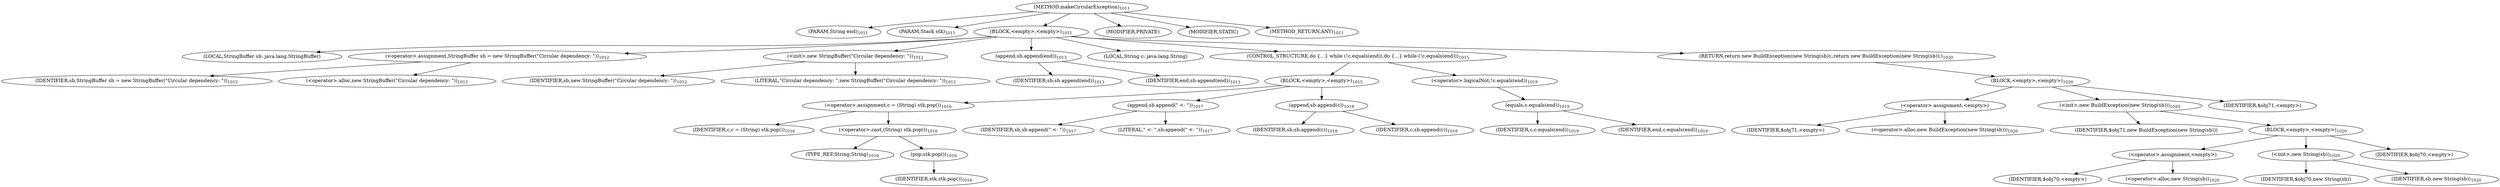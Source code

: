 digraph "makeCircularException" {  
"2900" [label = <(METHOD,makeCircularException)<SUB>1011</SUB>> ]
"2901" [label = <(PARAM,String end)<SUB>1011</SUB>> ]
"2902" [label = <(PARAM,Stack stk)<SUB>1011</SUB>> ]
"2903" [label = <(BLOCK,&lt;empty&gt;,&lt;empty&gt;)<SUB>1011</SUB>> ]
"148" [label = <(LOCAL,StringBuffer sb: java.lang.StringBuffer)> ]
"2904" [label = <(&lt;operator&gt;.assignment,StringBuffer sb = new StringBuffer(&quot;Circular dependency: &quot;))<SUB>1012</SUB>> ]
"2905" [label = <(IDENTIFIER,sb,StringBuffer sb = new StringBuffer(&quot;Circular dependency: &quot;))<SUB>1012</SUB>> ]
"2906" [label = <(&lt;operator&gt;.alloc,new StringBuffer(&quot;Circular dependency: &quot;))<SUB>1012</SUB>> ]
"2907" [label = <(&lt;init&gt;,new StringBuffer(&quot;Circular dependency: &quot;))<SUB>1012</SUB>> ]
"147" [label = <(IDENTIFIER,sb,new StringBuffer(&quot;Circular dependency: &quot;))<SUB>1012</SUB>> ]
"2908" [label = <(LITERAL,&quot;Circular dependency: &quot;,new StringBuffer(&quot;Circular dependency: &quot;))<SUB>1012</SUB>> ]
"2909" [label = <(append,sb.append(end))<SUB>1013</SUB>> ]
"2910" [label = <(IDENTIFIER,sb,sb.append(end))<SUB>1013</SUB>> ]
"2911" [label = <(IDENTIFIER,end,sb.append(end))<SUB>1013</SUB>> ]
"2912" [label = <(LOCAL,String c: java.lang.String)> ]
"2913" [label = <(CONTROL_STRUCTURE,do {...} while (!c.equals(end)),do {...} while (!c.equals(end)))<SUB>1015</SUB>> ]
"2914" [label = <(BLOCK,&lt;empty&gt;,&lt;empty&gt;)<SUB>1015</SUB>> ]
"2915" [label = <(&lt;operator&gt;.assignment,c = (String) stk.pop())<SUB>1016</SUB>> ]
"2916" [label = <(IDENTIFIER,c,c = (String) stk.pop())<SUB>1016</SUB>> ]
"2917" [label = <(&lt;operator&gt;.cast,(String) stk.pop())<SUB>1016</SUB>> ]
"2918" [label = <(TYPE_REF,String,String)<SUB>1016</SUB>> ]
"2919" [label = <(pop,stk.pop())<SUB>1016</SUB>> ]
"2920" [label = <(IDENTIFIER,stk,stk.pop())<SUB>1016</SUB>> ]
"2921" [label = <(append,sb.append(&quot; &lt;- &quot;))<SUB>1017</SUB>> ]
"2922" [label = <(IDENTIFIER,sb,sb.append(&quot; &lt;- &quot;))<SUB>1017</SUB>> ]
"2923" [label = <(LITERAL,&quot; &lt;- &quot;,sb.append(&quot; &lt;- &quot;))<SUB>1017</SUB>> ]
"2924" [label = <(append,sb.append(c))<SUB>1018</SUB>> ]
"2925" [label = <(IDENTIFIER,sb,sb.append(c))<SUB>1018</SUB>> ]
"2926" [label = <(IDENTIFIER,c,sb.append(c))<SUB>1018</SUB>> ]
"2927" [label = <(&lt;operator&gt;.logicalNot,!c.equals(end))<SUB>1019</SUB>> ]
"2928" [label = <(equals,c.equals(end))<SUB>1019</SUB>> ]
"2929" [label = <(IDENTIFIER,c,c.equals(end))<SUB>1019</SUB>> ]
"2930" [label = <(IDENTIFIER,end,c.equals(end))<SUB>1019</SUB>> ]
"2931" [label = <(RETURN,return new BuildException(new String(sb));,return new BuildException(new String(sb));)<SUB>1020</SUB>> ]
"2932" [label = <(BLOCK,&lt;empty&gt;,&lt;empty&gt;)<SUB>1020</SUB>> ]
"2933" [label = <(&lt;operator&gt;.assignment,&lt;empty&gt;)> ]
"2934" [label = <(IDENTIFIER,$obj71,&lt;empty&gt;)> ]
"2935" [label = <(&lt;operator&gt;.alloc,new BuildException(new String(sb)))<SUB>1020</SUB>> ]
"2936" [label = <(&lt;init&gt;,new BuildException(new String(sb)))<SUB>1020</SUB>> ]
"2937" [label = <(IDENTIFIER,$obj71,new BuildException(new String(sb)))> ]
"2938" [label = <(BLOCK,&lt;empty&gt;,&lt;empty&gt;)<SUB>1020</SUB>> ]
"2939" [label = <(&lt;operator&gt;.assignment,&lt;empty&gt;)> ]
"2940" [label = <(IDENTIFIER,$obj70,&lt;empty&gt;)> ]
"2941" [label = <(&lt;operator&gt;.alloc,new String(sb))<SUB>1020</SUB>> ]
"2942" [label = <(&lt;init&gt;,new String(sb))<SUB>1020</SUB>> ]
"2943" [label = <(IDENTIFIER,$obj70,new String(sb))> ]
"2944" [label = <(IDENTIFIER,sb,new String(sb))<SUB>1020</SUB>> ]
"2945" [label = <(IDENTIFIER,$obj70,&lt;empty&gt;)> ]
"2946" [label = <(IDENTIFIER,$obj71,&lt;empty&gt;)> ]
"2947" [label = <(MODIFIER,PRIVATE)> ]
"2948" [label = <(MODIFIER,STATIC)> ]
"2949" [label = <(METHOD_RETURN,ANY)<SUB>1011</SUB>> ]
  "2900" -> "2901" 
  "2900" -> "2902" 
  "2900" -> "2903" 
  "2900" -> "2947" 
  "2900" -> "2948" 
  "2900" -> "2949" 
  "2903" -> "148" 
  "2903" -> "2904" 
  "2903" -> "2907" 
  "2903" -> "2909" 
  "2903" -> "2912" 
  "2903" -> "2913" 
  "2903" -> "2931" 
  "2904" -> "2905" 
  "2904" -> "2906" 
  "2907" -> "147" 
  "2907" -> "2908" 
  "2909" -> "2910" 
  "2909" -> "2911" 
  "2913" -> "2914" 
  "2913" -> "2927" 
  "2914" -> "2915" 
  "2914" -> "2921" 
  "2914" -> "2924" 
  "2915" -> "2916" 
  "2915" -> "2917" 
  "2917" -> "2918" 
  "2917" -> "2919" 
  "2919" -> "2920" 
  "2921" -> "2922" 
  "2921" -> "2923" 
  "2924" -> "2925" 
  "2924" -> "2926" 
  "2927" -> "2928" 
  "2928" -> "2929" 
  "2928" -> "2930" 
  "2931" -> "2932" 
  "2932" -> "2933" 
  "2932" -> "2936" 
  "2932" -> "2946" 
  "2933" -> "2934" 
  "2933" -> "2935" 
  "2936" -> "2937" 
  "2936" -> "2938" 
  "2938" -> "2939" 
  "2938" -> "2942" 
  "2938" -> "2945" 
  "2939" -> "2940" 
  "2939" -> "2941" 
  "2942" -> "2943" 
  "2942" -> "2944" 
}
